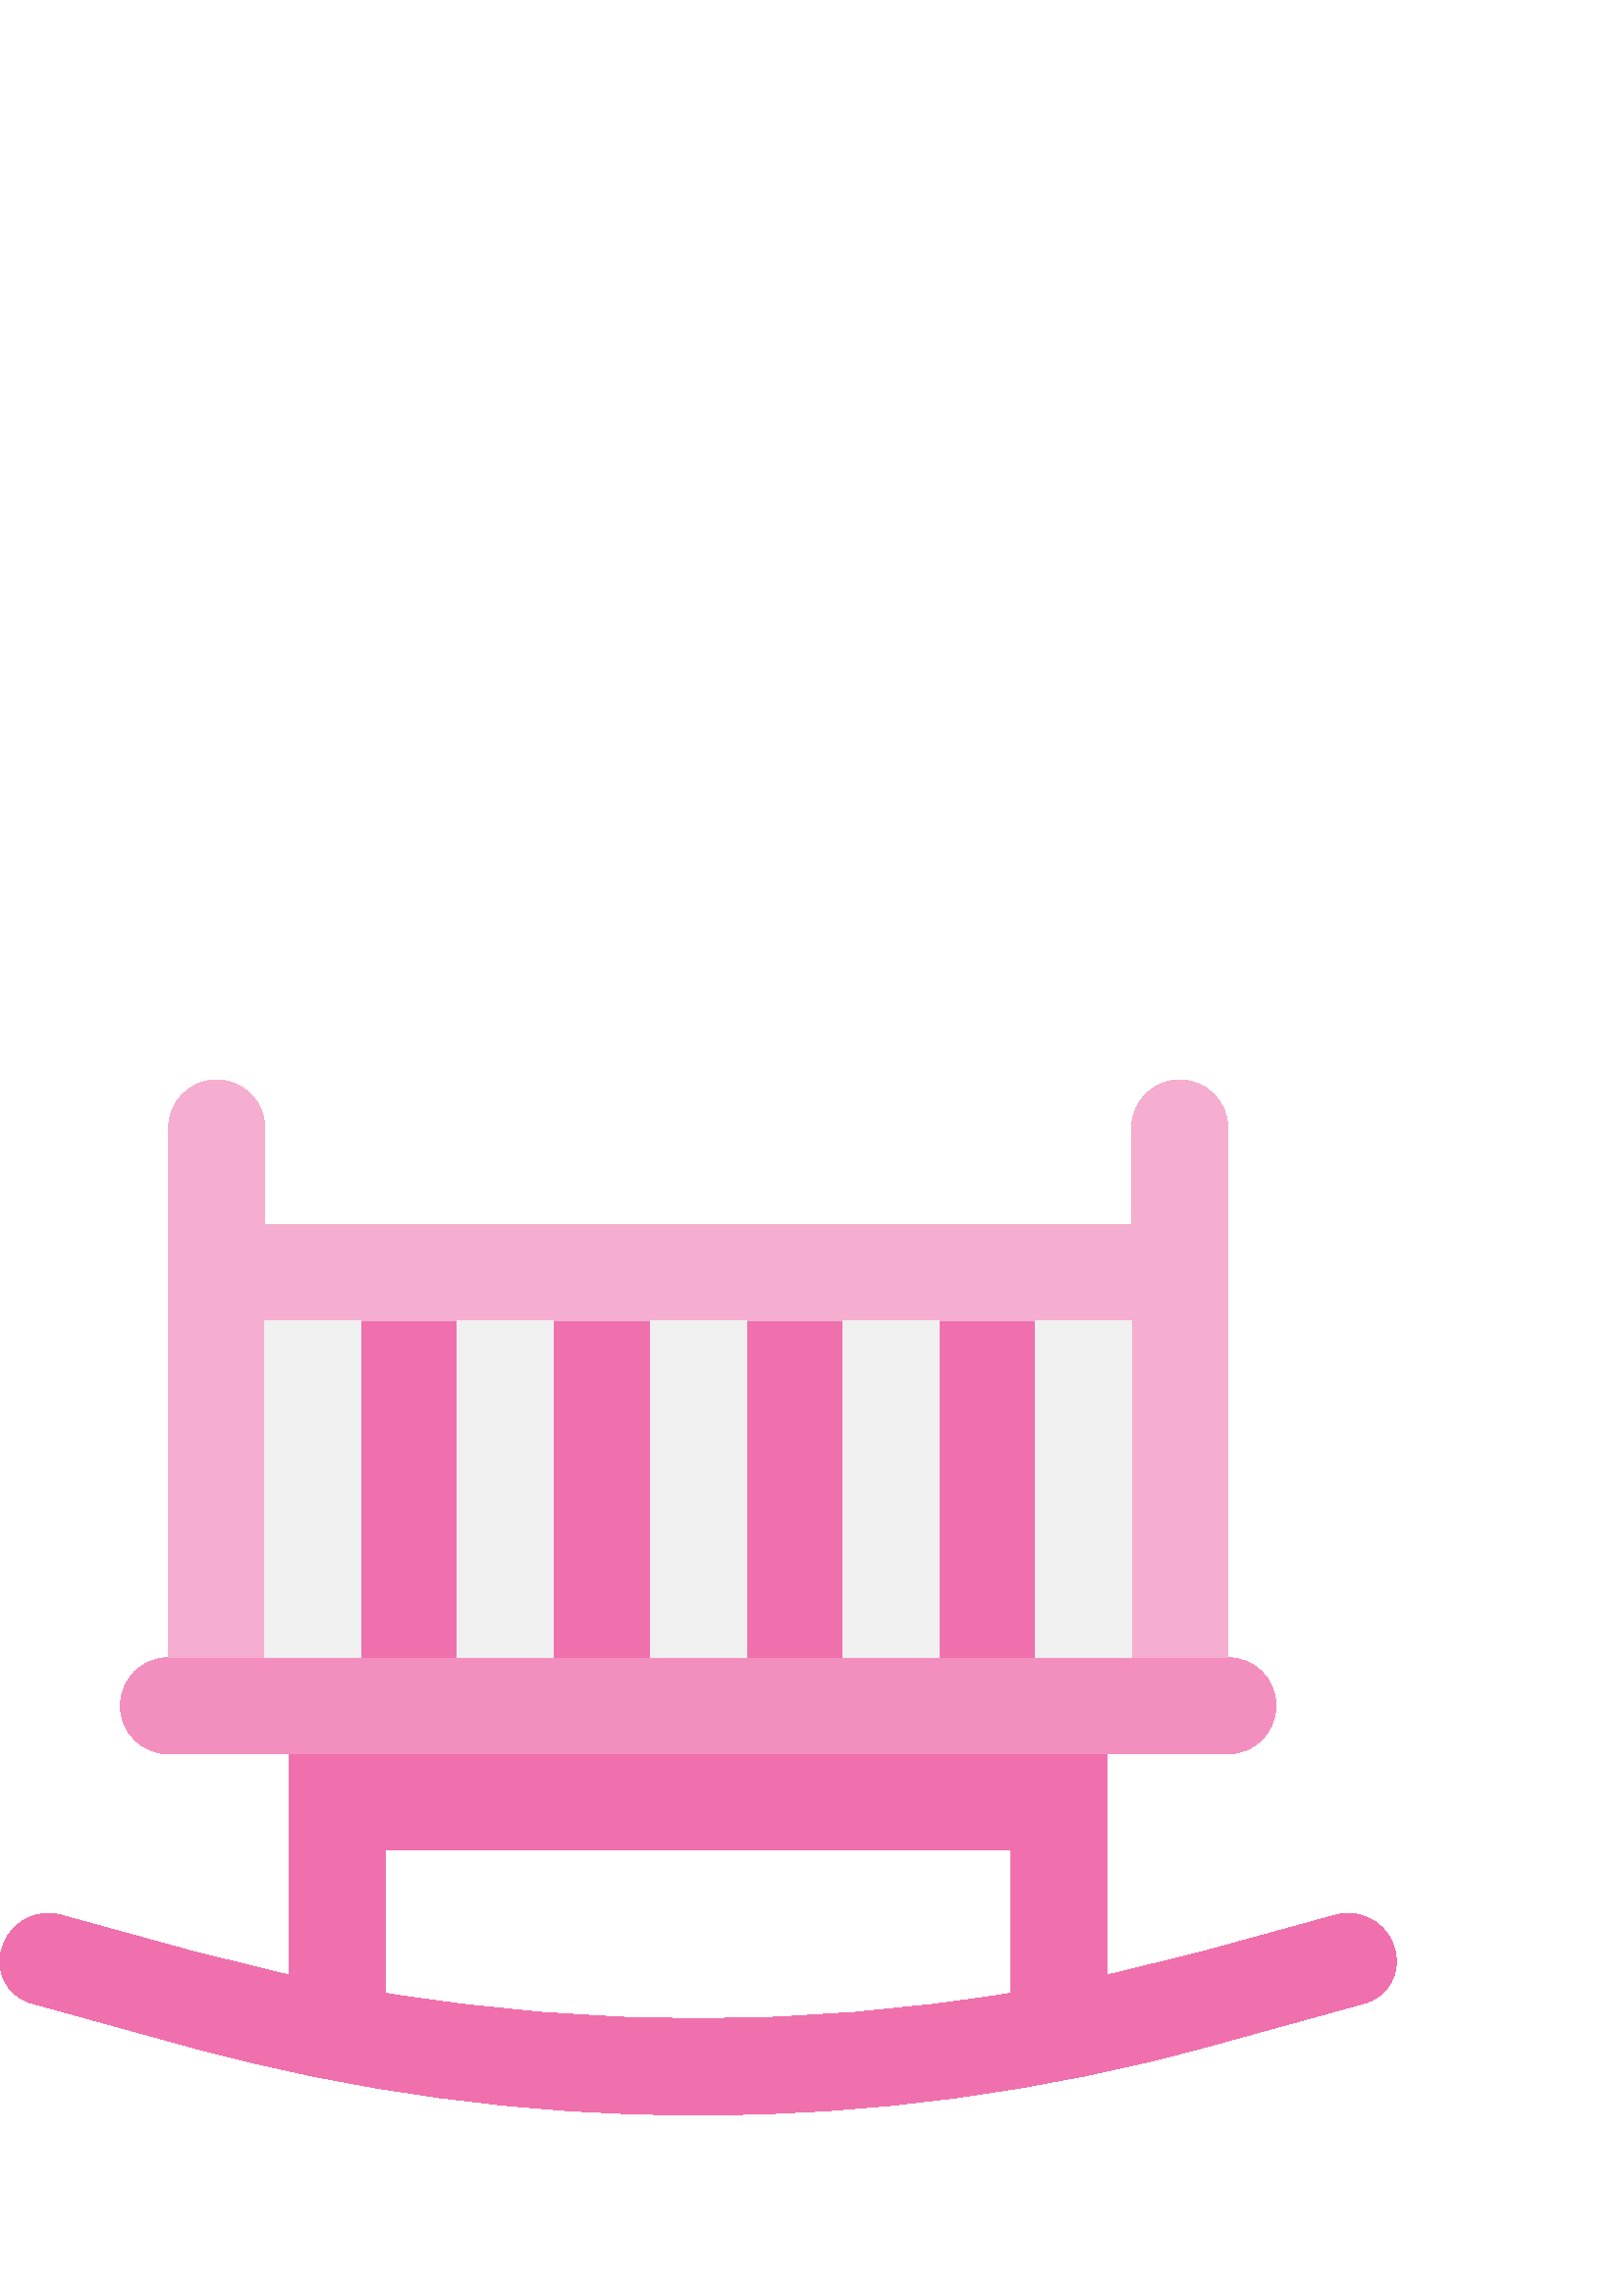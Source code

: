 %!PS-Adobe-3.0 EPSF-3.0
%%Pages: 1
%%DocumentData: Clean7Bit
%%LanguageLevel: 2
%%BoundingBox: 0 66 512 446
%%EndComments
%%BeginProlog
save
50 dict begin
/q { gsave } bind def
/Q { grestore } bind def
/cm { 6 array astore concat } bind def
/w { setlinewidth } bind def
/J { setlinecap } bind def
/j { setlinejoin } bind def
/M { setmiterlimit } bind def
/d { setdash } bind def
/m { moveto } bind def
/l { lineto } bind def
/c { curveto } bind def
/h { closepath } bind def
/re { exch dup neg 3 1 roll 5 3 roll moveto 0 rlineto
      0 exch rlineto 0 rlineto closepath } bind def
/S { stroke } bind def
/f { fill } bind def
/f* { eofill } bind def
/n { newpath } bind def
/W { clip } bind def
/W* { eoclip } bind def
/BT { } bind def
/ET { } bind def
/pdfmark where { pop globaldict /?pdfmark /exec load put }
    { globaldict begin /?pdfmark /pop load def /pdfmark
    /cleartomark load def end } ifelse
/BDC { mark 3 1 roll /BDC pdfmark } bind def
/EMC { mark /EMC pdfmark } bind def
/cairo_store_point { /cairo_point_y exch def /cairo_point_x exch def } def
/Tj { show currentpoint cairo_store_point } bind def
/TJ {
  {
    dup
    type /stringtype eq
    { show } { -0.001 mul 0 cairo_font_matrix dtransform rmoveto } ifelse
  } forall
  currentpoint cairo_store_point
} bind def
/cairo_selectfont { cairo_font_matrix aload pop pop pop 0 0 6 array astore
    cairo_font exch selectfont cairo_point_x cairo_point_y moveto } bind def
/Tf { pop /cairo_font exch def /cairo_font_matrix where
      { pop cairo_selectfont } if } bind def
/Td { matrix translate cairo_font_matrix matrix concatmatrix dup
      /cairo_font_matrix exch def dup 4 get exch 5 get cairo_store_point
      /cairo_font where { pop cairo_selectfont } if } bind def
/Tm { 2 copy 8 2 roll 6 array astore /cairo_font_matrix exch def
      cairo_store_point /cairo_font where { pop cairo_selectfont } if } bind def
/g { setgray } bind def
/rg { setrgbcolor } bind def
/d1 { setcachedevice } bind def
%%EndProlog
%%BeginSetup
%%EndSetup
%%Page: 1 1
%%BeginPageSetup
%%PageBoundingBox: 0 66 512 446
%%EndPageSetup
q 0 66 512 380 rectclip q
0.941 0.439 0.682 rg
141.242 163.516 m 370.758 163.516 l 370.758 111.082 l 382.586 112.934 394.328
 115.23 406.07 117.789 c 406.07 198.828 l 105.93 198.828 l 105.93 117.789
 l 117.672 115.23 129.414 112.934 141.242 111.082 c h
141.242 163.516 m f
0.953 0.561 0.749 rg
467.863 216.484 m 467.863 226.234 459.957 234.137 450.207 234.137 c 61.793
 234.137 l 52.043 234.137 44.137 226.234 44.137 216.484 c 44.137 206.73 
52.043 198.828 61.793 198.828 c 450.207 198.828 l 459.957 198.828 467.863
 206.73 467.863 216.484 c h
467.863 216.484 m f
0.961 0.682 0.812 rg
97.102 357.723 m 97.102 428.344 l 97.102 438.094 89.199 446 79.449 446 
c 69.699 446 61.793 438.094 61.793 428.344 c 61.793 234.137 l 97.105 234.137
 l 97.105 357.723 l h
97.102 357.723 m f
414.898 234.137 m 450.207 234.137 l 450.207 428.344 l 450.207 438.094 442.301
 446 432.551 446 c 422.801 446 414.898 438.094 414.898 428.344 c h
414.898 234.137 m f
0.941 0.439 0.682 rg
273.656 357.723 35.309 -123.586 re f
132.414 357.723 35.312 -123.586 re f
203.035 357.723 35.309 -123.586 re f
344.277 357.723 35.309 -123.586 re f
0.961 0.682 0.812 rg
132.414 357.723 m 414.898 357.723 l 414.898 393.035 l 97.102 393.035 l 
97.102 357.723 l h
132.414 357.723 m f
0.941 g
238.344 357.723 35.312 -123.586 re f
308.965 357.723 35.312 -123.586 re f
379.586 357.723 35.312 -123.586 re f
167.723 357.723 35.312 -123.586 re f
97.102 357.723 35.312 -123.586 re f
0.941 0.439 0.682 rg
489.668 139.684 m 443.762 127.059 l 431.227 123.617 418.691 120.527 406.07
 117.789 c 394.328 115.23 382.586 112.934 370.758 111.082 c 294.766 98.547
 217.234 98.547 141.242 111.082 c 129.41 112.934 117.672 115.23 105.93 117.789
 c 93.305 120.527 80.77 123.617 68.234 127.059 c 22.332 139.684 l 20.809
 140.098 19.234 140.309 17.656 140.301 c 7.918 140.273 0.027 132.383 0 122.645
 c -0.016 115.508 4.762 109.246 11.652 107.375 c 68.238 91.75 l 191.117 
57.852 320.883 57.852 443.762 91.75 c 500.348 107.375 l 507.238 109.246 
512.016 115.508 512 122.645 c 512.008 132.398 504.109 140.309 494.359 140.316
 c 492.773 140.316 491.195 140.102 489.668 139.684 c h
489.668 139.684 m f
Q Q
showpage
%%Trailer
end restore
%%EOF
